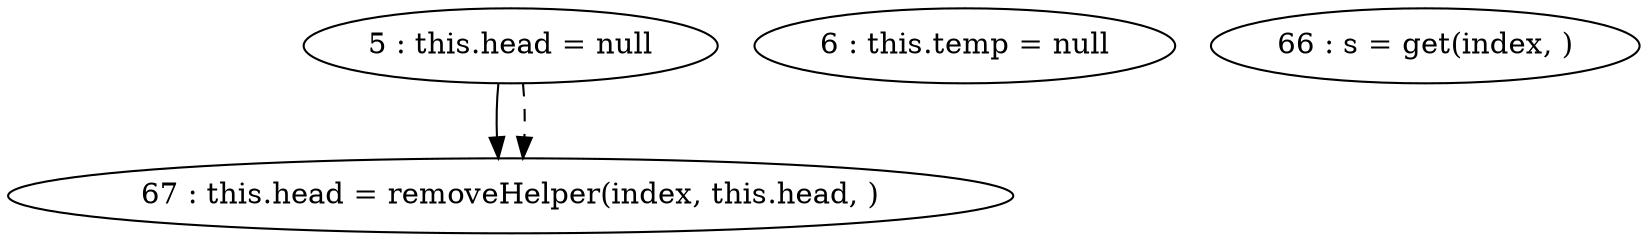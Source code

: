 digraph G {
"5 : this.head = null"
"5 : this.head = null" -> "67 : this.head = removeHelper(index, this.head, )"
"5 : this.head = null" -> "67 : this.head = removeHelper(index, this.head, )" [style=dashed]
"6 : this.temp = null"
"66 : s = get(index, )"
"67 : this.head = removeHelper(index, this.head, )"
}